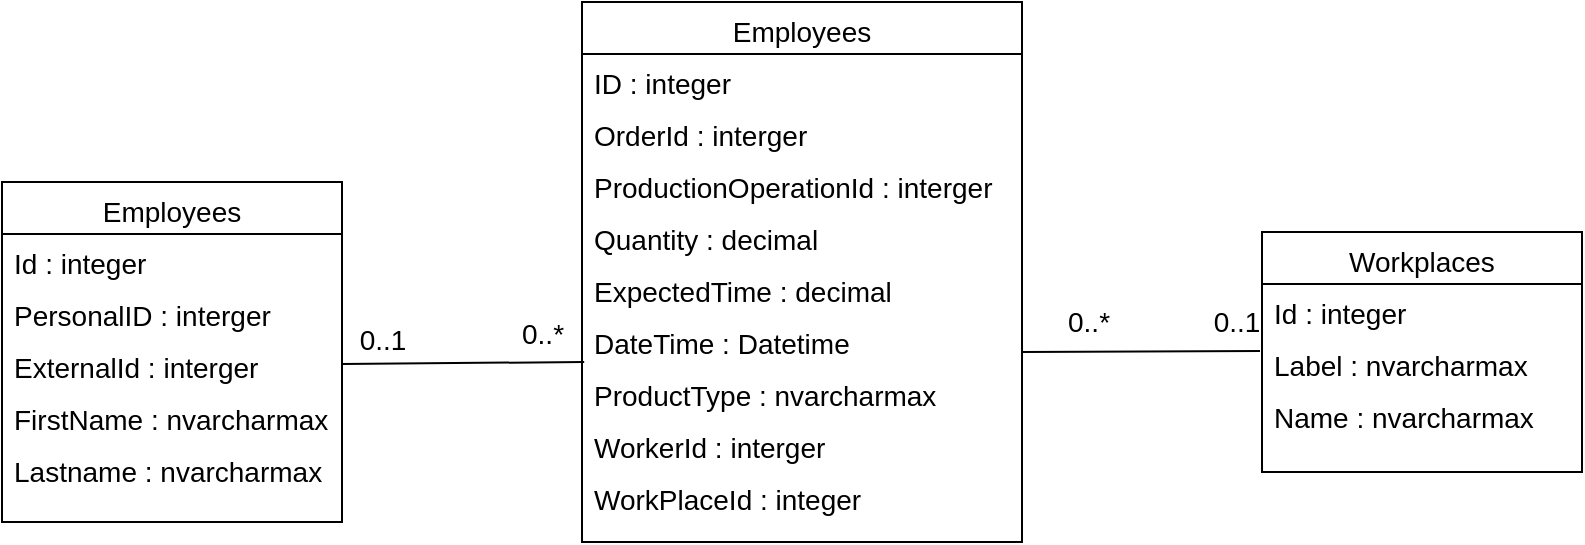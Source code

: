 <mxfile version="24.6.4" type="device">
  <diagram id="C5RBs43oDa-KdzZeNtuy" name="Page-1">
    <mxGraphModel dx="1292" dy="1021" grid="1" gridSize="10" guides="1" tooltips="1" connect="1" arrows="1" fold="1" page="1" pageScale="1" pageWidth="827" pageHeight="400" math="0" shadow="0">
      <root>
        <mxCell id="WIyWlLk6GJQsqaUBKTNV-0" />
        <mxCell id="WIyWlLk6GJQsqaUBKTNV-1" parent="WIyWlLk6GJQsqaUBKTNV-0" />
        <mxCell id="zkfFHV4jXpPFQw0GAbJ--6" value="Employees" style="swimlane;fontStyle=0;align=center;verticalAlign=top;childLayout=stackLayout;horizontal=1;startSize=26;horizontalStack=0;resizeParent=1;resizeLast=0;collapsible=1;marginBottom=0;rounded=0;shadow=0;strokeWidth=1;fontSize=14;" parent="WIyWlLk6GJQsqaUBKTNV-1" vertex="1">
          <mxGeometry x="20" y="140" width="170" height="170" as="geometry">
            <mxRectangle x="130" y="380" width="160" height="26" as="alternateBounds" />
          </mxGeometry>
        </mxCell>
        <mxCell id="zkfFHV4jXpPFQw0GAbJ--7" value="Id : integer" style="text;align=left;verticalAlign=top;spacingLeft=4;spacingRight=4;overflow=hidden;rotatable=0;points=[[0,0.5],[1,0.5]];portConstraint=eastwest;fontSize=14;" parent="zkfFHV4jXpPFQw0GAbJ--6" vertex="1">
          <mxGeometry y="26" width="170" height="26" as="geometry" />
        </mxCell>
        <mxCell id="zkfFHV4jXpPFQw0GAbJ--8" value="PersonalID : interger" style="text;align=left;verticalAlign=top;spacingLeft=4;spacingRight=4;overflow=hidden;rotatable=0;points=[[0,0.5],[1,0.5]];portConstraint=eastwest;rounded=0;shadow=0;html=0;fontSize=14;" parent="zkfFHV4jXpPFQw0GAbJ--6" vertex="1">
          <mxGeometry y="52" width="170" height="26" as="geometry" />
        </mxCell>
        <mxCell id="q56rSPP0CCoOOdQ55vSa-0" value="ExternalId : interger" style="text;align=left;verticalAlign=top;spacingLeft=4;spacingRight=4;overflow=hidden;rotatable=0;points=[[0,0.5],[1,0.5]];portConstraint=eastwest;rounded=0;shadow=0;html=0;fontSize=14;" vertex="1" parent="zkfFHV4jXpPFQw0GAbJ--6">
          <mxGeometry y="78" width="170" height="26" as="geometry" />
        </mxCell>
        <mxCell id="q56rSPP0CCoOOdQ55vSa-1" value="FirstName : nvarcharmax" style="text;align=left;verticalAlign=top;spacingLeft=4;spacingRight=4;overflow=hidden;rotatable=0;points=[[0,0.5],[1,0.5]];portConstraint=eastwest;rounded=0;shadow=0;html=0;fontSize=14;" vertex="1" parent="zkfFHV4jXpPFQw0GAbJ--6">
          <mxGeometry y="104" width="170" height="26" as="geometry" />
        </mxCell>
        <mxCell id="q56rSPP0CCoOOdQ55vSa-2" value="Lastname : nvarcharmax" style="text;align=left;verticalAlign=top;spacingLeft=4;spacingRight=4;overflow=hidden;rotatable=0;points=[[0,0.5],[1,0.5]];portConstraint=eastwest;rounded=0;shadow=0;html=0;fontSize=14;" vertex="1" parent="zkfFHV4jXpPFQw0GAbJ--6">
          <mxGeometry y="130" width="170" height="26" as="geometry" />
        </mxCell>
        <mxCell id="q56rSPP0CCoOOdQ55vSa-4" value="Workplaces" style="swimlane;fontStyle=0;align=center;verticalAlign=top;childLayout=stackLayout;horizontal=1;startSize=26;horizontalStack=0;resizeParent=1;resizeLast=0;collapsible=1;marginBottom=0;rounded=0;shadow=0;strokeWidth=1;fontSize=14;" vertex="1" parent="WIyWlLk6GJQsqaUBKTNV-1">
          <mxGeometry x="650" y="165" width="160" height="120" as="geometry">
            <mxRectangle x="130" y="380" width="160" height="26" as="alternateBounds" />
          </mxGeometry>
        </mxCell>
        <mxCell id="q56rSPP0CCoOOdQ55vSa-5" value="Id : integer" style="text;align=left;verticalAlign=top;spacingLeft=4;spacingRight=4;overflow=hidden;rotatable=0;points=[[0,0.5],[1,0.5]];portConstraint=eastwest;fontSize=14;" vertex="1" parent="q56rSPP0CCoOOdQ55vSa-4">
          <mxGeometry y="26" width="160" height="26" as="geometry" />
        </mxCell>
        <mxCell id="q56rSPP0CCoOOdQ55vSa-8" value="Label : nvarcharmax" style="text;align=left;verticalAlign=top;spacingLeft=4;spacingRight=4;overflow=hidden;rotatable=0;points=[[0,0.5],[1,0.5]];portConstraint=eastwest;rounded=0;shadow=0;html=0;fontSize=14;" vertex="1" parent="q56rSPP0CCoOOdQ55vSa-4">
          <mxGeometry y="52" width="160" height="26" as="geometry" />
        </mxCell>
        <mxCell id="q56rSPP0CCoOOdQ55vSa-9" value="Name : nvarcharmax" style="text;align=left;verticalAlign=top;spacingLeft=4;spacingRight=4;overflow=hidden;rotatable=0;points=[[0,0.5],[1,0.5]];portConstraint=eastwest;rounded=0;shadow=0;html=0;fontSize=14;" vertex="1" parent="q56rSPP0CCoOOdQ55vSa-4">
          <mxGeometry y="78" width="160" height="26" as="geometry" />
        </mxCell>
        <mxCell id="q56rSPP0CCoOOdQ55vSa-10" value="Employees" style="swimlane;fontStyle=0;align=center;verticalAlign=top;childLayout=stackLayout;horizontal=1;startSize=26;horizontalStack=0;resizeParent=1;resizeLast=0;collapsible=1;marginBottom=0;rounded=0;shadow=0;strokeWidth=1;fontSize=14;" vertex="1" parent="WIyWlLk6GJQsqaUBKTNV-1">
          <mxGeometry x="310" y="50" width="220" height="270" as="geometry">
            <mxRectangle x="130" y="380" width="160" height="26" as="alternateBounds" />
          </mxGeometry>
        </mxCell>
        <mxCell id="q56rSPP0CCoOOdQ55vSa-11" value="ID : integer" style="text;align=left;verticalAlign=top;spacingLeft=4;spacingRight=4;overflow=hidden;rotatable=0;points=[[0,0.5],[1,0.5]];portConstraint=eastwest;fontSize=14;" vertex="1" parent="q56rSPP0CCoOOdQ55vSa-10">
          <mxGeometry y="26" width="220" height="26" as="geometry" />
        </mxCell>
        <mxCell id="q56rSPP0CCoOOdQ55vSa-12" value="OrderId : interger" style="text;align=left;verticalAlign=top;spacingLeft=4;spacingRight=4;overflow=hidden;rotatable=0;points=[[0,0.5],[1,0.5]];portConstraint=eastwest;rounded=0;shadow=0;html=0;fontSize=14;" vertex="1" parent="q56rSPP0CCoOOdQ55vSa-10">
          <mxGeometry y="52" width="220" height="26" as="geometry" />
        </mxCell>
        <mxCell id="q56rSPP0CCoOOdQ55vSa-13" value="ProductionOperationId : interger" style="text;align=left;verticalAlign=top;spacingLeft=4;spacingRight=4;overflow=hidden;rotatable=0;points=[[0,0.5],[1,0.5]];portConstraint=eastwest;rounded=0;shadow=0;html=0;fontSize=14;" vertex="1" parent="q56rSPP0CCoOOdQ55vSa-10">
          <mxGeometry y="78" width="220" height="26" as="geometry" />
        </mxCell>
        <mxCell id="q56rSPP0CCoOOdQ55vSa-16" value="Quantity : decimal" style="text;align=left;verticalAlign=top;spacingLeft=4;spacingRight=4;overflow=hidden;rotatable=0;points=[[0,0.5],[1,0.5]];portConstraint=eastwest;rounded=0;shadow=0;html=0;fontSize=14;" vertex="1" parent="q56rSPP0CCoOOdQ55vSa-10">
          <mxGeometry y="104" width="220" height="26" as="geometry" />
        </mxCell>
        <mxCell id="q56rSPP0CCoOOdQ55vSa-17" value="ExpectedTime : decimal" style="text;align=left;verticalAlign=top;spacingLeft=4;spacingRight=4;overflow=hidden;rotatable=0;points=[[0,0.5],[1,0.5]];portConstraint=eastwest;rounded=0;shadow=0;html=0;fontSize=14;" vertex="1" parent="q56rSPP0CCoOOdQ55vSa-10">
          <mxGeometry y="130" width="220" height="26" as="geometry" />
        </mxCell>
        <mxCell id="q56rSPP0CCoOOdQ55vSa-18" value="DateTime : Datetime" style="text;align=left;verticalAlign=top;spacingLeft=4;spacingRight=4;overflow=hidden;rotatable=0;points=[[0,0.5],[1,0.5]];portConstraint=eastwest;rounded=0;shadow=0;html=0;fontSize=14;" vertex="1" parent="q56rSPP0CCoOOdQ55vSa-10">
          <mxGeometry y="156" width="220" height="26" as="geometry" />
        </mxCell>
        <mxCell id="q56rSPP0CCoOOdQ55vSa-14" value="ProductType : nvarcharmax" style="text;align=left;verticalAlign=top;spacingLeft=4;spacingRight=4;overflow=hidden;rotatable=0;points=[[0,0.5],[1,0.5]];portConstraint=eastwest;rounded=0;shadow=0;html=0;fontSize=14;" vertex="1" parent="q56rSPP0CCoOOdQ55vSa-10">
          <mxGeometry y="182" width="220" height="26" as="geometry" />
        </mxCell>
        <mxCell id="q56rSPP0CCoOOdQ55vSa-20" value="WorkerId : interger" style="text;align=left;verticalAlign=top;spacingLeft=4;spacingRight=4;overflow=hidden;rotatable=0;points=[[0,0.5],[1,0.5]];portConstraint=eastwest;rounded=0;shadow=0;html=0;fontSize=14;" vertex="1" parent="q56rSPP0CCoOOdQ55vSa-10">
          <mxGeometry y="208" width="220" height="26" as="geometry" />
        </mxCell>
        <mxCell id="q56rSPP0CCoOOdQ55vSa-15" value="WorkPlaceId : integer" style="text;align=left;verticalAlign=top;spacingLeft=4;spacingRight=4;overflow=hidden;rotatable=0;points=[[0,0.5],[1,0.5]];portConstraint=eastwest;rounded=0;shadow=0;html=0;fontSize=14;" vertex="1" parent="q56rSPP0CCoOOdQ55vSa-10">
          <mxGeometry y="234" width="220" height="26" as="geometry" />
        </mxCell>
        <mxCell id="q56rSPP0CCoOOdQ55vSa-21" value="" style="endArrow=none;html=1;rounded=0;exitX=1;exitY=0.5;exitDx=0;exitDy=0;entryX=0.005;entryY=0.923;entryDx=0;entryDy=0;entryPerimeter=0;fontSize=14;" edge="1" parent="WIyWlLk6GJQsqaUBKTNV-1" source="q56rSPP0CCoOOdQ55vSa-0" target="q56rSPP0CCoOOdQ55vSa-18">
          <mxGeometry width="50" height="50" relative="1" as="geometry">
            <mxPoint x="220" y="230" as="sourcePoint" />
            <mxPoint x="270" y="180" as="targetPoint" />
          </mxGeometry>
        </mxCell>
        <mxCell id="q56rSPP0CCoOOdQ55vSa-25" value="0..1" style="edgeLabel;html=1;align=center;verticalAlign=middle;resizable=0;points=[];fontSize=14;" vertex="1" connectable="0" parent="q56rSPP0CCoOOdQ55vSa-21">
          <mxGeometry x="-0.715" y="-4" relative="1" as="geometry">
            <mxPoint x="2" y="-16" as="offset" />
          </mxGeometry>
        </mxCell>
        <mxCell id="q56rSPP0CCoOOdQ55vSa-22" value="" style="endArrow=none;html=1;rounded=0;entryX=0.005;entryY=0.923;entryDx=0;entryDy=0;entryPerimeter=0;fontSize=14;" edge="1" parent="WIyWlLk6GJQsqaUBKTNV-1">
          <mxGeometry width="50" height="50" relative="1" as="geometry">
            <mxPoint x="530" y="225" as="sourcePoint" />
            <mxPoint x="649" y="224.5" as="targetPoint" />
          </mxGeometry>
        </mxCell>
        <mxCell id="q56rSPP0CCoOOdQ55vSa-23" value="0..*" style="edgeLabel;html=1;align=center;verticalAlign=middle;resizable=0;points=[];fontSize=14;" vertex="1" connectable="0" parent="q56rSPP0CCoOOdQ55vSa-22">
          <mxGeometry x="-0.283" y="-1" relative="1" as="geometry">
            <mxPoint x="-10" y="-16" as="offset" />
          </mxGeometry>
        </mxCell>
        <mxCell id="q56rSPP0CCoOOdQ55vSa-24" value="0..1" style="edgeLabel;html=1;align=center;verticalAlign=middle;resizable=0;points=[];fontSize=14;" vertex="1" connectable="0" parent="q56rSPP0CCoOOdQ55vSa-22">
          <mxGeometry x="0.371" y="-1" relative="1" as="geometry">
            <mxPoint x="25" y="-16" as="offset" />
          </mxGeometry>
        </mxCell>
        <mxCell id="q56rSPP0CCoOOdQ55vSa-27" value="0..*" style="edgeLabel;html=1;align=center;verticalAlign=middle;resizable=0;points=[];fontSize=14;" vertex="1" connectable="0" parent="WIyWlLk6GJQsqaUBKTNV-1">
          <mxGeometry x="229.998" y="219.997" as="geometry">
            <mxPoint x="60" y="-4" as="offset" />
          </mxGeometry>
        </mxCell>
      </root>
    </mxGraphModel>
  </diagram>
</mxfile>
